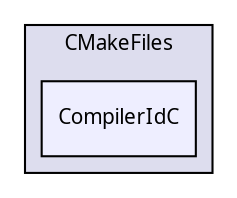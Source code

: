 digraph G {
  bgcolor=transparent;
  compound=true
  node [ fontsize="10", fontname="FreeSans.ttf"];
  edge [ labelfontsize="10", labelfontname="FreeSans.ttf"];
  subgraph clusterdir_63772b626f2709090f0bdca0f40827b4 {
    graph [ bgcolor="#ddddee", pencolor="black", label="CMakeFiles" fontname="FreeSans.ttf", fontsize="10", URL="dir_63772b626f2709090f0bdca0f40827b4.html"]
  dir_df49bd7f6e6d9fcbbae7a65a3edbd75e [shape=box, label="CompilerIdC", style="filled", fillcolor="#eeeeff", pencolor="black", URL="dir_df49bd7f6e6d9fcbbae7a65a3edbd75e.html"];
  }
}
